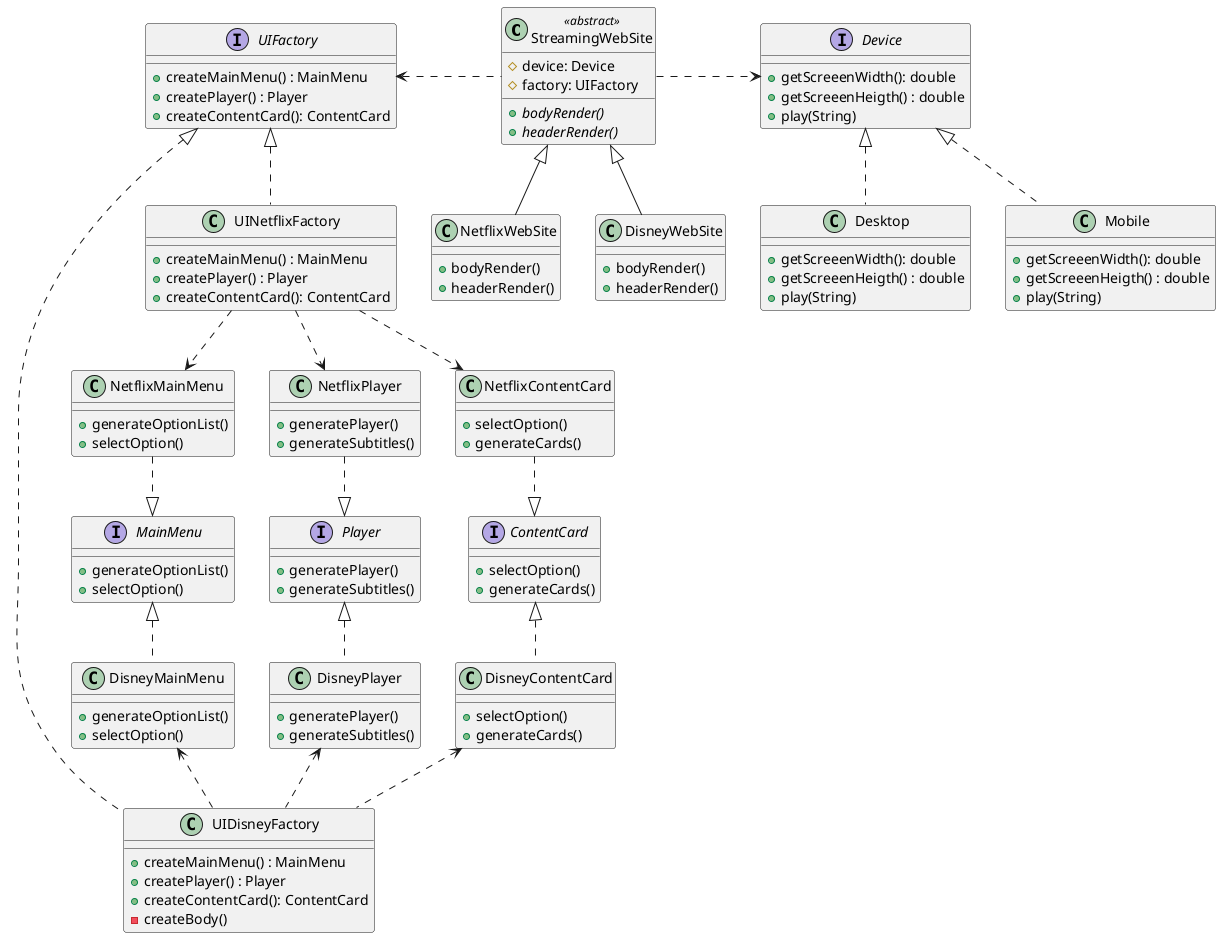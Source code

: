 @startuml Streaming

class StreamingWebSite <<abstract>> {
    # device: Device
    # factory: UIFactory
    + {abstract} bodyRender()
    + {abstract} headerRender()
}

class NetflixWebSite {
    + bodyRender()
    + headerRender()
}

class DisneyWebSite {
    + bodyRender()
    + headerRender()
}

interface Device {
    + getScreeenWidth(): double
    + getScreeenHeigth() : double
    + play(String)
}

class Desktop {
    + getScreeenWidth(): double
    + getScreeenHeigth() : double
    + play(String)
}

class Mobile {
    + getScreeenWidth(): double
    + getScreeenHeigth() : double
    + play(String)

}

interface UIFactory {
    + createMainMenu() : MainMenu
    + createPlayer() : Player
    + createContentCard(): ContentCard

}

class UIDisneyFactory {
    + createMainMenu() : MainMenu
    + createPlayer() : Player
    + createContentCard(): ContentCard
    - createBody()
}

class UINetflixFactory {
    + createMainMenu() : MainMenu
    + createPlayer() : Player
    + createContentCard(): ContentCard
}

interface ContentCard {
    + selectOption()
    + generateCards()
}

interface MainMenu {
    + generateOptionList()
    + selectOption()
}

interface Player {
    + generatePlayer()
    + generateSubtitles()
}

class DisneyContentCard {
    + selectOption()
    + generateCards()
}

class DisneyMainMenu {
    + generateOptionList()
    + selectOption()
}

class DisneyPlayer {
    + generatePlayer()
    + generateSubtitles()
}

class NetflixContentCard {
    + selectOption()
    + generateCards()
}

class NetflixMainMenu {
    + generateOptionList()
    + selectOption()
}

class NetflixPlayer {
    + generatePlayer()
    + generateSubtitles()
}

Device <|.. Desktop
Device <|.. Mobile

StreamingWebSite <|-- NetflixWebSite
StreamingWebSite <|-- DisneyWebSite

StreamingWebSite .right.> Device

UIFactory <|.. UIDisneyFactory
UIFactory <|.. UINetflixFactory

StreamingWebSite .left.> UIFactory

ContentCard <|.down. DisneyContentCard
Player <|.down. DisneyPlayer
MainMenu <|.down. DisneyMainMenu

UIDisneyFactory .up.> DisneyContentCard
UIDisneyFactory .up.> DisneyPlayer
UIDisneyFactory .up.> DisneyMainMenu

ContentCard <|.up. NetflixContentCard
Player <|.up. NetflixPlayer
MainMenu <|.up. NetflixMainMenu

UINetflixFactory ..> NetflixContentCard
UINetflixFactory ..> NetflixMainMenu
UINetflixFactory ..> NetflixPlayer


@enduml
